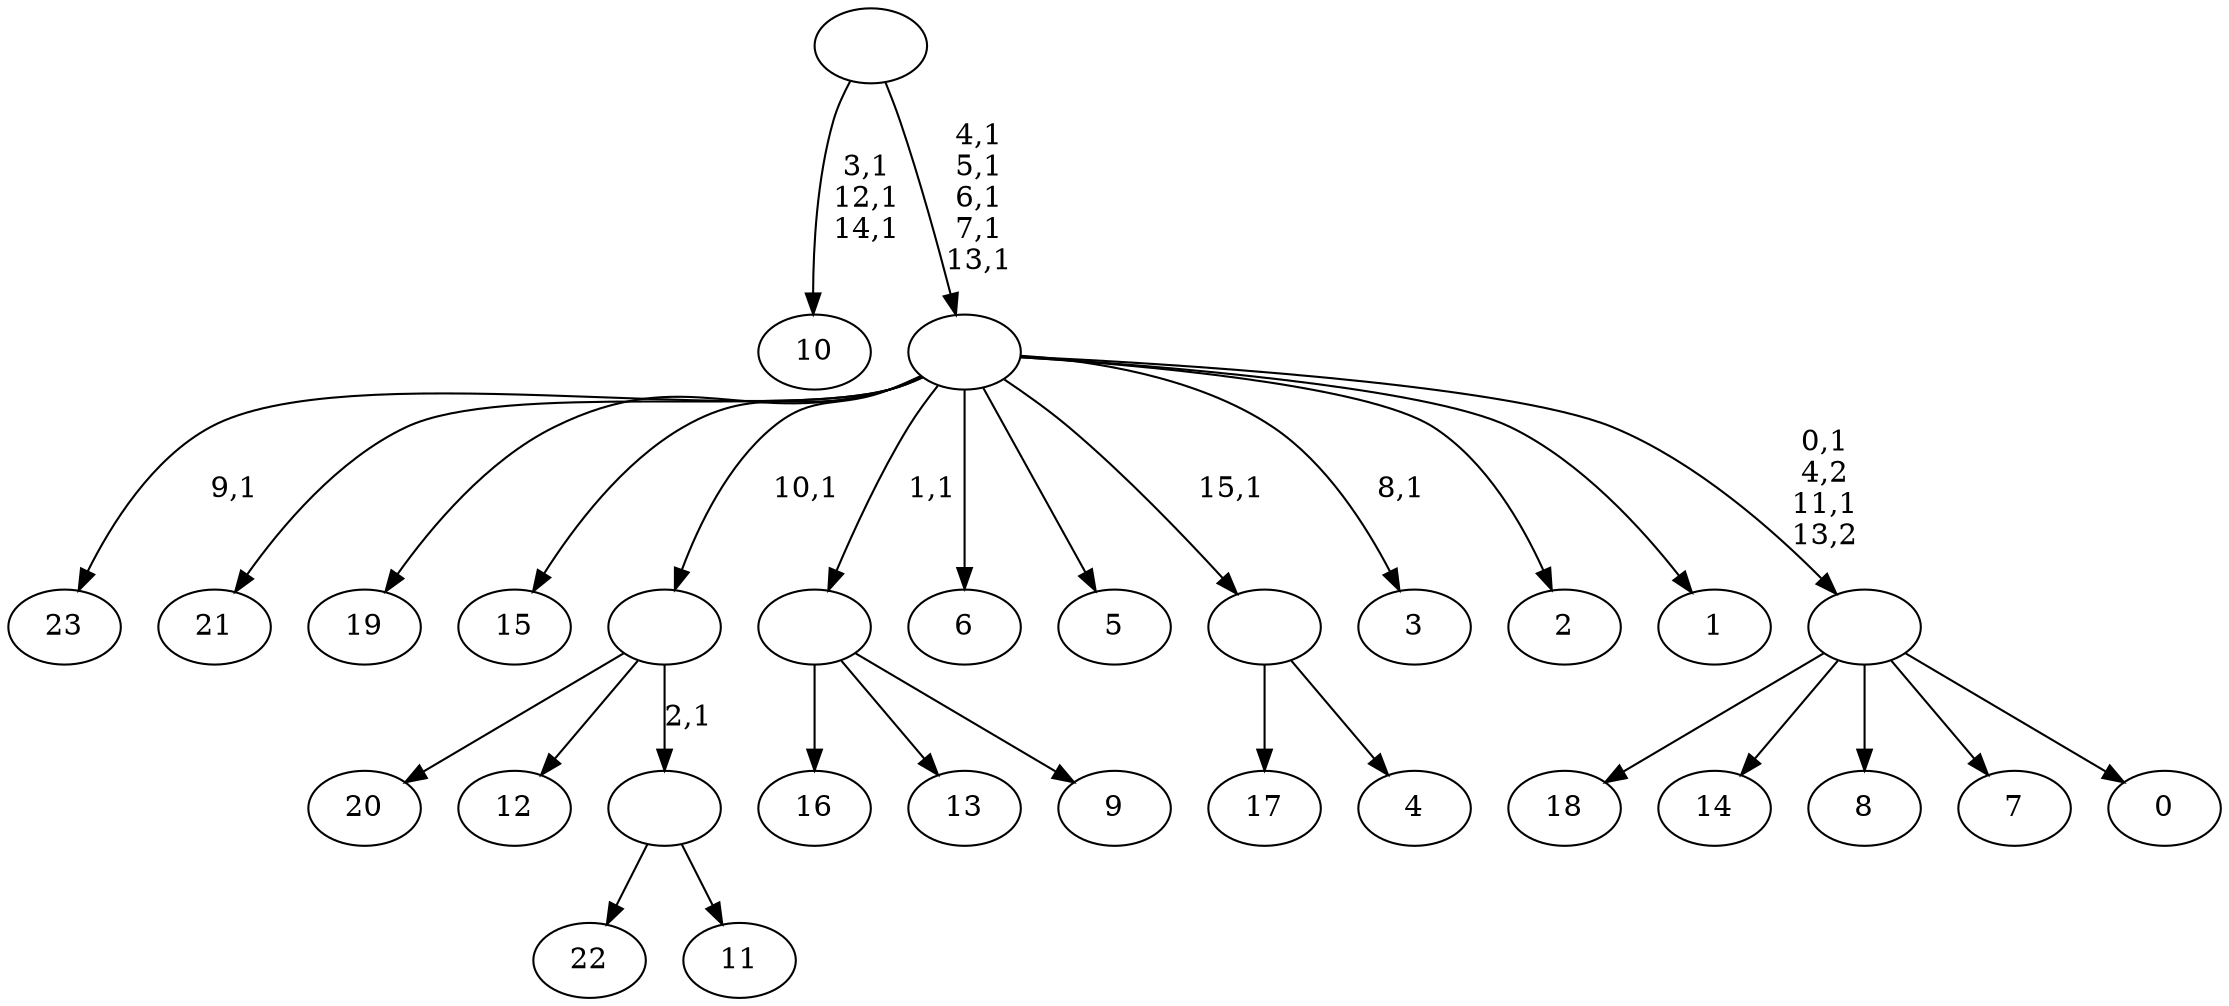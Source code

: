 digraph T {
	40 [label="23"]
	38 [label="22"]
	37 [label="21"]
	36 [label="20"]
	35 [label="19"]
	34 [label="18"]
	33 [label="17"]
	32 [label="16"]
	31 [label="15"]
	30 [label="14"]
	29 [label="13"]
	28 [label="12"]
	27 [label="11"]
	26 [label=""]
	25 [label=""]
	24 [label="10"]
	20 [label="9"]
	19 [label=""]
	18 [label="8"]
	17 [label="7"]
	16 [label="6"]
	15 [label="5"]
	14 [label="4"]
	13 [label=""]
	12 [label="3"]
	10 [label="2"]
	9 [label="1"]
	8 [label="0"]
	7 [label=""]
	5 [label=""]
	0 [label=""]
	26 -> 38 [label=""]
	26 -> 27 [label=""]
	25 -> 36 [label=""]
	25 -> 28 [label=""]
	25 -> 26 [label="2,1"]
	19 -> 32 [label=""]
	19 -> 29 [label=""]
	19 -> 20 [label=""]
	13 -> 33 [label=""]
	13 -> 14 [label=""]
	7 -> 34 [label=""]
	7 -> 30 [label=""]
	7 -> 18 [label=""]
	7 -> 17 [label=""]
	7 -> 8 [label=""]
	5 -> 7 [label="0,1\n4,2\n11,1\n13,2"]
	5 -> 12 [label="8,1"]
	5 -> 40 [label="9,1"]
	5 -> 37 [label=""]
	5 -> 35 [label=""]
	5 -> 31 [label=""]
	5 -> 25 [label="10,1"]
	5 -> 19 [label="1,1"]
	5 -> 16 [label=""]
	5 -> 15 [label=""]
	5 -> 13 [label="15,1"]
	5 -> 10 [label=""]
	5 -> 9 [label=""]
	0 -> 5 [label="4,1\n5,1\n6,1\n7,1\n13,1"]
	0 -> 24 [label="3,1\n12,1\n14,1"]
}
